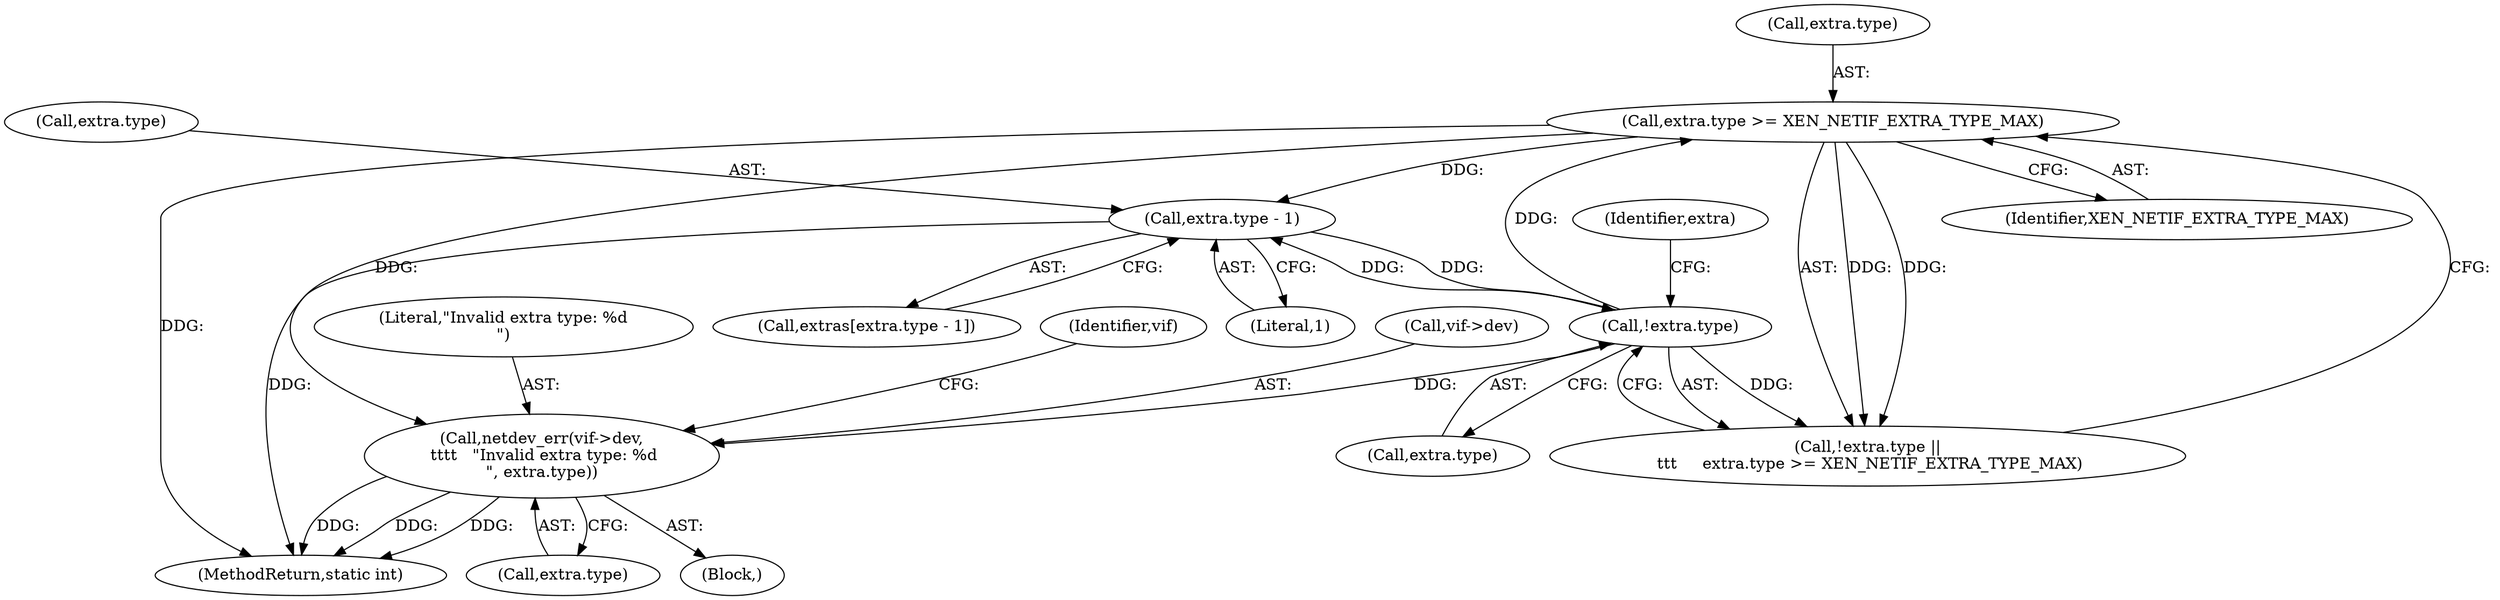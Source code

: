 digraph "0_linux_48856286b64e4b66ec62b94e504d0b29c1ade664_2@pointer" {
"1000165" [label="(Call,netdev_err(vif->dev,\n \t\t\t\t   \"Invalid extra type: %d\n\", extra.type))"];
"1000151" [label="(Call,extra.type >= XEN_NETIF_EXTRA_TYPE_MAX)"];
"1000147" [label="(Call,!extra.type)"];
"1000182" [label="(Call,extra.type - 1)"];
"1000155" [label="(Identifier,XEN_NETIF_EXTRA_TYPE_MAX)"];
"1000169" [label="(Literal,\"Invalid extra type: %d\n\")"];
"1000180" [label="(Call,extras[extra.type - 1])"];
"1000156" [label="(Block,)"];
"1000151" [label="(Call,extra.type >= XEN_NETIF_EXTRA_TYPE_MAX)"];
"1000148" [label="(Call,extra.type)"];
"1000186" [label="(Literal,1)"];
"1000174" [label="(Identifier,vif)"];
"1000153" [label="(Identifier,extra)"];
"1000170" [label="(Call,extra.type)"];
"1000166" [label="(Call,vif->dev)"];
"1000206" [label="(MethodReturn,static int)"];
"1000147" [label="(Call,!extra.type)"];
"1000152" [label="(Call,extra.type)"];
"1000183" [label="(Call,extra.type)"];
"1000182" [label="(Call,extra.type - 1)"];
"1000165" [label="(Call,netdev_err(vif->dev,\n \t\t\t\t   \"Invalid extra type: %d\n\", extra.type))"];
"1000146" [label="(Call,!extra.type ||\n \t\t\t     extra.type >= XEN_NETIF_EXTRA_TYPE_MAX)"];
"1000165" -> "1000156"  [label="AST: "];
"1000165" -> "1000170"  [label="CFG: "];
"1000166" -> "1000165"  [label="AST: "];
"1000169" -> "1000165"  [label="AST: "];
"1000170" -> "1000165"  [label="AST: "];
"1000174" -> "1000165"  [label="CFG: "];
"1000165" -> "1000206"  [label="DDG: "];
"1000165" -> "1000206"  [label="DDG: "];
"1000165" -> "1000206"  [label="DDG: "];
"1000151" -> "1000165"  [label="DDG: "];
"1000147" -> "1000165"  [label="DDG: "];
"1000151" -> "1000146"  [label="AST: "];
"1000151" -> "1000155"  [label="CFG: "];
"1000152" -> "1000151"  [label="AST: "];
"1000155" -> "1000151"  [label="AST: "];
"1000146" -> "1000151"  [label="CFG: "];
"1000151" -> "1000206"  [label="DDG: "];
"1000151" -> "1000146"  [label="DDG: "];
"1000151" -> "1000146"  [label="DDG: "];
"1000147" -> "1000151"  [label="DDG: "];
"1000151" -> "1000182"  [label="DDG: "];
"1000147" -> "1000146"  [label="AST: "];
"1000147" -> "1000148"  [label="CFG: "];
"1000148" -> "1000147"  [label="AST: "];
"1000153" -> "1000147"  [label="CFG: "];
"1000146" -> "1000147"  [label="CFG: "];
"1000147" -> "1000146"  [label="DDG: "];
"1000182" -> "1000147"  [label="DDG: "];
"1000147" -> "1000182"  [label="DDG: "];
"1000182" -> "1000180"  [label="AST: "];
"1000182" -> "1000186"  [label="CFG: "];
"1000183" -> "1000182"  [label="AST: "];
"1000186" -> "1000182"  [label="AST: "];
"1000180" -> "1000182"  [label="CFG: "];
"1000182" -> "1000206"  [label="DDG: "];
}
